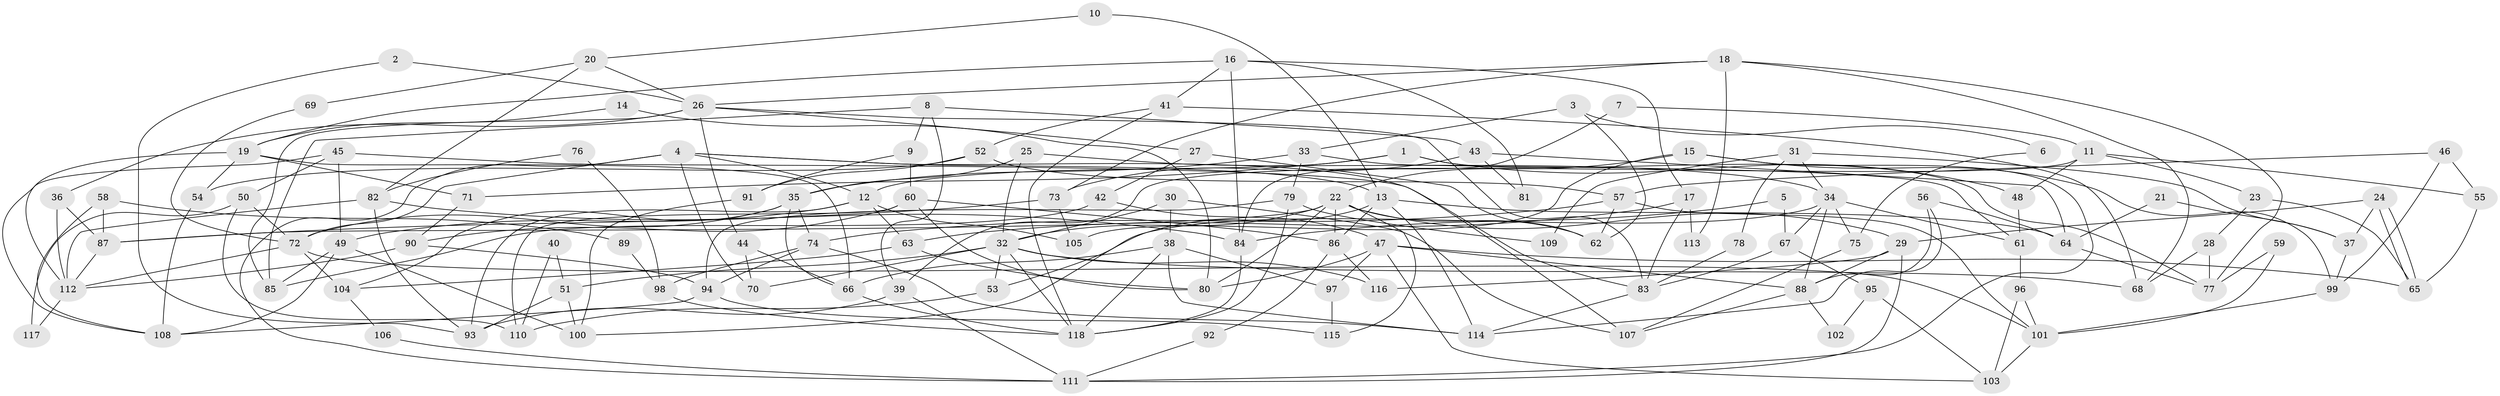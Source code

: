 // coarse degree distribution, {7: 0.12987012987012986, 2: 0.19480519480519481, 3: 0.16883116883116883, 10: 0.025974025974025976, 5: 0.09090909090909091, 4: 0.15584415584415584, 9: 0.03896103896103896, 6: 0.09090909090909091, 15: 0.012987012987012988, 8: 0.09090909090909091}
// Generated by graph-tools (version 1.1) at 2025/41/03/06/25 10:41:54]
// undirected, 118 vertices, 236 edges
graph export_dot {
graph [start="1"]
  node [color=gray90,style=filled];
  1;
  2;
  3;
  4;
  5;
  6;
  7;
  8;
  9;
  10;
  11;
  12;
  13;
  14;
  15;
  16;
  17;
  18;
  19;
  20;
  21;
  22;
  23;
  24;
  25;
  26;
  27;
  28;
  29;
  30;
  31;
  32;
  33;
  34;
  35;
  36;
  37;
  38;
  39;
  40;
  41;
  42;
  43;
  44;
  45;
  46;
  47;
  48;
  49;
  50;
  51;
  52;
  53;
  54;
  55;
  56;
  57;
  58;
  59;
  60;
  61;
  62;
  63;
  64;
  65;
  66;
  67;
  68;
  69;
  70;
  71;
  72;
  73;
  74;
  75;
  76;
  77;
  78;
  79;
  80;
  81;
  82;
  83;
  84;
  85;
  86;
  87;
  88;
  89;
  90;
  91;
  92;
  93;
  94;
  95;
  96;
  97;
  98;
  99;
  100;
  101;
  102;
  103;
  104;
  105;
  106;
  107;
  108;
  109;
  110;
  111;
  112;
  113;
  114;
  115;
  116;
  117;
  118;
  1 -- 77;
  1 -- 12;
  1 -- 48;
  1 -- 71;
  2 -- 93;
  2 -- 26;
  3 -- 33;
  3 -- 62;
  3 -- 6;
  4 -- 72;
  4 -- 70;
  4 -- 12;
  4 -- 13;
  4 -- 107;
  4 -- 111;
  5 -- 67;
  5 -- 84;
  6 -- 75;
  7 -- 11;
  7 -- 84;
  8 -- 39;
  8 -- 85;
  8 -- 9;
  8 -- 43;
  9 -- 91;
  9 -- 60;
  10 -- 20;
  10 -- 13;
  11 -- 39;
  11 -- 48;
  11 -- 23;
  11 -- 55;
  12 -- 105;
  12 -- 49;
  12 -- 63;
  12 -- 93;
  13 -- 86;
  13 -- 64;
  13 -- 100;
  13 -- 114;
  14 -- 19;
  14 -- 80;
  15 -- 22;
  15 -- 111;
  15 -- 99;
  15 -- 105;
  16 -- 84;
  16 -- 41;
  16 -- 17;
  16 -- 19;
  16 -- 81;
  17 -- 63;
  17 -- 83;
  17 -- 113;
  18 -- 26;
  18 -- 68;
  18 -- 73;
  18 -- 77;
  18 -- 113;
  19 -- 66;
  19 -- 54;
  19 -- 71;
  19 -- 112;
  20 -- 26;
  20 -- 82;
  20 -- 69;
  21 -- 64;
  21 -- 37;
  22 -- 29;
  22 -- 87;
  22 -- 32;
  22 -- 62;
  22 -- 80;
  22 -- 86;
  22 -- 115;
  23 -- 65;
  23 -- 28;
  24 -- 65;
  24 -- 65;
  24 -- 29;
  24 -- 37;
  25 -- 32;
  25 -- 35;
  25 -- 34;
  26 -- 36;
  26 -- 27;
  26 -- 44;
  26 -- 83;
  26 -- 85;
  27 -- 42;
  27 -- 62;
  28 -- 68;
  28 -- 77;
  29 -- 116;
  29 -- 88;
  29 -- 111;
  30 -- 107;
  30 -- 38;
  30 -- 32;
  31 -- 34;
  31 -- 37;
  31 -- 78;
  31 -- 109;
  32 -- 51;
  32 -- 53;
  32 -- 68;
  32 -- 70;
  32 -- 116;
  32 -- 118;
  33 -- 61;
  33 -- 35;
  33 -- 79;
  34 -- 88;
  34 -- 53;
  34 -- 61;
  34 -- 67;
  34 -- 75;
  35 -- 74;
  35 -- 104;
  35 -- 66;
  35 -- 72;
  36 -- 87;
  36 -- 112;
  37 -- 99;
  38 -- 66;
  38 -- 114;
  38 -- 97;
  38 -- 118;
  39 -- 93;
  39 -- 111;
  40 -- 110;
  40 -- 51;
  41 -- 118;
  41 -- 52;
  41 -- 68;
  42 -- 47;
  42 -- 85;
  43 -- 64;
  43 -- 73;
  43 -- 81;
  44 -- 66;
  44 -- 70;
  45 -- 83;
  45 -- 50;
  45 -- 49;
  45 -- 108;
  46 -- 55;
  46 -- 99;
  46 -- 57;
  47 -- 97;
  47 -- 80;
  47 -- 65;
  47 -- 88;
  47 -- 103;
  48 -- 61;
  49 -- 85;
  49 -- 100;
  49 -- 108;
  50 -- 110;
  50 -- 72;
  50 -- 117;
  51 -- 100;
  51 -- 93;
  52 -- 54;
  52 -- 57;
  52 -- 91;
  53 -- 110;
  54 -- 108;
  55 -- 65;
  56 -- 64;
  56 -- 114;
  56 -- 88;
  57 -- 74;
  57 -- 62;
  57 -- 101;
  58 -- 87;
  58 -- 108;
  58 -- 89;
  59 -- 101;
  59 -- 77;
  60 -- 90;
  60 -- 80;
  60 -- 86;
  60 -- 110;
  61 -- 96;
  63 -- 80;
  63 -- 104;
  64 -- 77;
  66 -- 118;
  67 -- 83;
  67 -- 95;
  69 -- 72;
  71 -- 90;
  72 -- 112;
  72 -- 101;
  72 -- 104;
  73 -- 87;
  73 -- 105;
  74 -- 94;
  74 -- 114;
  74 -- 98;
  75 -- 107;
  76 -- 82;
  76 -- 98;
  78 -- 83;
  79 -- 118;
  79 -- 94;
  79 -- 109;
  82 -- 112;
  82 -- 93;
  82 -- 84;
  83 -- 114;
  84 -- 118;
  86 -- 92;
  86 -- 116;
  87 -- 112;
  88 -- 102;
  88 -- 107;
  89 -- 98;
  90 -- 94;
  90 -- 112;
  91 -- 100;
  92 -- 111;
  94 -- 108;
  94 -- 115;
  95 -- 103;
  95 -- 102;
  96 -- 103;
  96 -- 101;
  97 -- 115;
  98 -- 118;
  99 -- 101;
  101 -- 103;
  104 -- 106;
  106 -- 111;
  112 -- 117;
}
